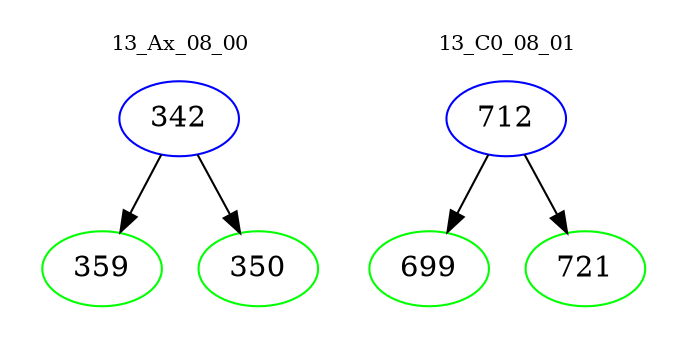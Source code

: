 digraph{
subgraph cluster_0 {
color = white
label = "13_Ax_08_00";
fontsize=10;
T0_342 [label="342", color="blue"]
T0_342 -> T0_359 [color="black"]
T0_359 [label="359", color="green"]
T0_342 -> T0_350 [color="black"]
T0_350 [label="350", color="green"]
}
subgraph cluster_1 {
color = white
label = "13_C0_08_01";
fontsize=10;
T1_712 [label="712", color="blue"]
T1_712 -> T1_699 [color="black"]
T1_699 [label="699", color="green"]
T1_712 -> T1_721 [color="black"]
T1_721 [label="721", color="green"]
}
}
